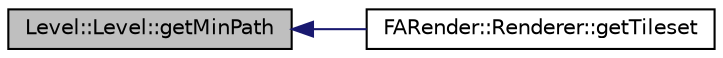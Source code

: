 digraph G
{
  edge [fontname="Helvetica",fontsize="10",labelfontname="Helvetica",labelfontsize="10"];
  node [fontname="Helvetica",fontsize="10",shape=record];
  rankdir="LR";
  Node1 [label="Level::Level::getMinPath",height=0.2,width=0.4,color="black", fillcolor="grey75", style="filled" fontcolor="black"];
  Node1 -> Node2 [dir="back",color="midnightblue",fontsize="10",style="solid",fontname="Helvetica"];
  Node2 [label="FARender::Renderer::getTileset",height=0.2,width=0.4,color="black", fillcolor="white", style="filled",URL="$class_f_a_render_1_1_renderer.html#a8b24a99e7bba3ef06fbed07f56d7dbc1"];
}
